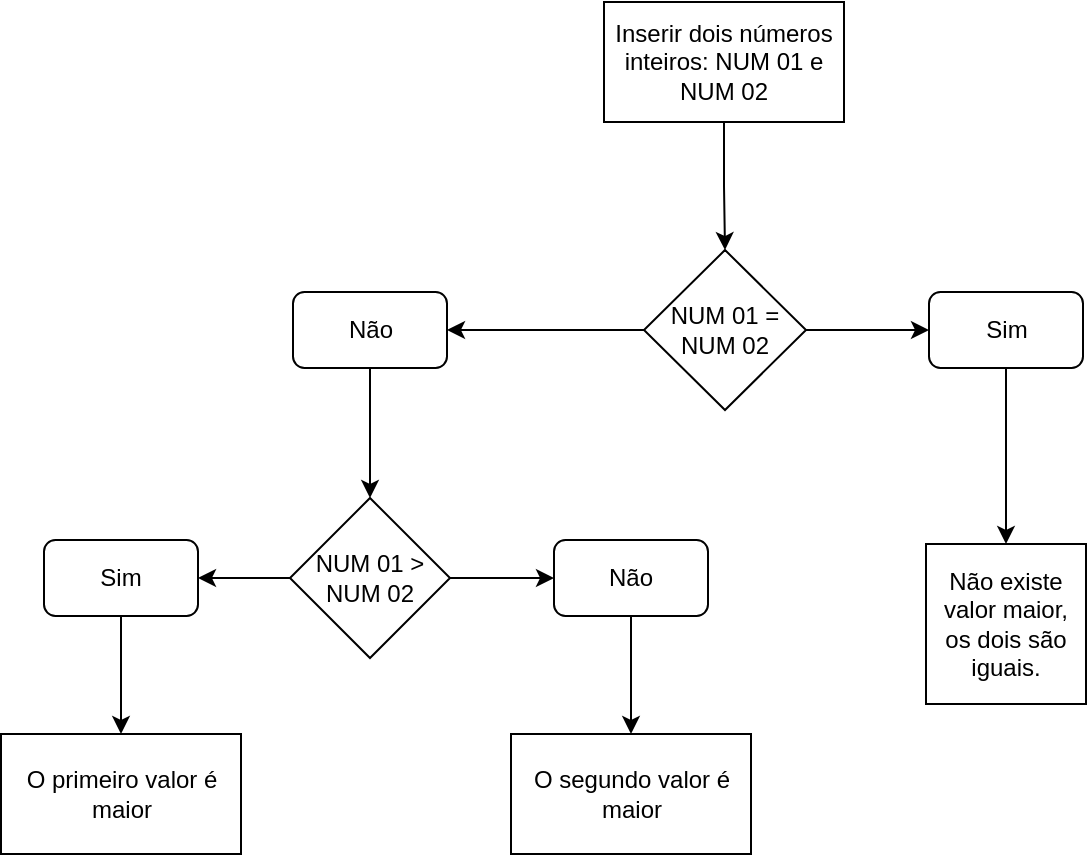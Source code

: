 <mxfile version="21.3.6" type="github">
  <diagram name="Página-1" id="MVuRNI7-Hp2oM3asGtoD">
    <mxGraphModel dx="825" dy="1613" grid="0" gridSize="10" guides="1" tooltips="1" connect="1" arrows="1" fold="1" page="1" pageScale="1" pageWidth="827" pageHeight="1169" math="0" shadow="0">
      <root>
        <mxCell id="0" />
        <mxCell id="1" parent="0" />
        <mxCell id="e64ZUkMBL9_bcTJpg7ub-14" style="edgeStyle=orthogonalEdgeStyle;rounded=0;orthogonalLoop=1;jettySize=auto;html=1;entryX=0.5;entryY=0;entryDx=0;entryDy=0;" edge="1" parent="1" source="e64ZUkMBL9_bcTJpg7ub-1" target="e64ZUkMBL9_bcTJpg7ub-2">
          <mxGeometry relative="1" as="geometry" />
        </mxCell>
        <mxCell id="e64ZUkMBL9_bcTJpg7ub-1" value="Inserir dois números inteiros: NUM 01 e NUM 02" style="whiteSpace=wrap;html=1;" vertex="1" parent="1">
          <mxGeometry x="354" y="-1129" width="120" height="60" as="geometry" />
        </mxCell>
        <mxCell id="e64ZUkMBL9_bcTJpg7ub-15" style="edgeStyle=orthogonalEdgeStyle;rounded=0;orthogonalLoop=1;jettySize=auto;html=1;" edge="1" parent="1" source="e64ZUkMBL9_bcTJpg7ub-2" target="e64ZUkMBL9_bcTJpg7ub-4">
          <mxGeometry relative="1" as="geometry" />
        </mxCell>
        <mxCell id="e64ZUkMBL9_bcTJpg7ub-17" value="" style="edgeStyle=orthogonalEdgeStyle;rounded=0;orthogonalLoop=1;jettySize=auto;html=1;" edge="1" parent="1" source="e64ZUkMBL9_bcTJpg7ub-2" target="e64ZUkMBL9_bcTJpg7ub-10">
          <mxGeometry relative="1" as="geometry" />
        </mxCell>
        <mxCell id="e64ZUkMBL9_bcTJpg7ub-2" value="NUM 01 = NUM 02" style="rhombus;whiteSpace=wrap;html=1;" vertex="1" parent="1">
          <mxGeometry x="374" y="-1005" width="81" height="80" as="geometry" />
        </mxCell>
        <mxCell id="e64ZUkMBL9_bcTJpg7ub-16" style="edgeStyle=orthogonalEdgeStyle;rounded=0;orthogonalLoop=1;jettySize=auto;html=1;entryX=0.5;entryY=0;entryDx=0;entryDy=0;" edge="1" parent="1" source="e64ZUkMBL9_bcTJpg7ub-4" target="e64ZUkMBL9_bcTJpg7ub-7">
          <mxGeometry relative="1" as="geometry" />
        </mxCell>
        <mxCell id="e64ZUkMBL9_bcTJpg7ub-4" value="Sim" style="rounded=1;whiteSpace=wrap;html=1;" vertex="1" parent="1">
          <mxGeometry x="516.5" y="-984" width="77" height="38" as="geometry" />
        </mxCell>
        <mxCell id="e64ZUkMBL9_bcTJpg7ub-7" value="Não existe valor maior, os dois são iguais." style="whiteSpace=wrap;html=1;aspect=fixed;" vertex="1" parent="1">
          <mxGeometry x="515" y="-858" width="80" height="80" as="geometry" />
        </mxCell>
        <mxCell id="e64ZUkMBL9_bcTJpg7ub-18" value="" style="edgeStyle=orthogonalEdgeStyle;rounded=0;orthogonalLoop=1;jettySize=auto;html=1;" edge="1" parent="1" source="e64ZUkMBL9_bcTJpg7ub-10" target="e64ZUkMBL9_bcTJpg7ub-13">
          <mxGeometry relative="1" as="geometry" />
        </mxCell>
        <mxCell id="e64ZUkMBL9_bcTJpg7ub-10" value="Não" style="rounded=1;whiteSpace=wrap;html=1;" vertex="1" parent="1">
          <mxGeometry x="198.5" y="-984" width="77" height="38" as="geometry" />
        </mxCell>
        <mxCell id="e64ZUkMBL9_bcTJpg7ub-21" value="" style="edgeStyle=orthogonalEdgeStyle;rounded=0;orthogonalLoop=1;jettySize=auto;html=1;" edge="1" parent="1" source="e64ZUkMBL9_bcTJpg7ub-13" target="e64ZUkMBL9_bcTJpg7ub-20">
          <mxGeometry relative="1" as="geometry" />
        </mxCell>
        <mxCell id="e64ZUkMBL9_bcTJpg7ub-22" value="" style="edgeStyle=orthogonalEdgeStyle;rounded=0;orthogonalLoop=1;jettySize=auto;html=1;" edge="1" parent="1" source="e64ZUkMBL9_bcTJpg7ub-13" target="e64ZUkMBL9_bcTJpg7ub-19">
          <mxGeometry relative="1" as="geometry" />
        </mxCell>
        <mxCell id="e64ZUkMBL9_bcTJpg7ub-13" value="NUM 01 &amp;gt; NUM 02" style="rhombus;whiteSpace=wrap;html=1;" vertex="1" parent="1">
          <mxGeometry x="197" y="-881" width="80" height="80" as="geometry" />
        </mxCell>
        <mxCell id="e64ZUkMBL9_bcTJpg7ub-26" value="" style="edgeStyle=orthogonalEdgeStyle;rounded=0;orthogonalLoop=1;jettySize=auto;html=1;" edge="1" parent="1" source="e64ZUkMBL9_bcTJpg7ub-19" target="e64ZUkMBL9_bcTJpg7ub-25">
          <mxGeometry relative="1" as="geometry" />
        </mxCell>
        <mxCell id="e64ZUkMBL9_bcTJpg7ub-19" value="Não" style="rounded=1;whiteSpace=wrap;html=1;" vertex="1" parent="1">
          <mxGeometry x="329" y="-860" width="77" height="38" as="geometry" />
        </mxCell>
        <mxCell id="e64ZUkMBL9_bcTJpg7ub-24" value="" style="edgeStyle=orthogonalEdgeStyle;rounded=0;orthogonalLoop=1;jettySize=auto;html=1;" edge="1" parent="1" source="e64ZUkMBL9_bcTJpg7ub-20" target="e64ZUkMBL9_bcTJpg7ub-23">
          <mxGeometry relative="1" as="geometry" />
        </mxCell>
        <mxCell id="e64ZUkMBL9_bcTJpg7ub-20" value="Sim" style="rounded=1;whiteSpace=wrap;html=1;" vertex="1" parent="1">
          <mxGeometry x="74" y="-860" width="77" height="38" as="geometry" />
        </mxCell>
        <mxCell id="e64ZUkMBL9_bcTJpg7ub-23" value="O primeiro valor é maior" style="rounded=0;whiteSpace=wrap;html=1;" vertex="1" parent="1">
          <mxGeometry x="52.5" y="-763" width="120" height="60" as="geometry" />
        </mxCell>
        <mxCell id="e64ZUkMBL9_bcTJpg7ub-25" value="O segundo valor é maior" style="rounded=0;whiteSpace=wrap;html=1;" vertex="1" parent="1">
          <mxGeometry x="307.5" y="-763" width="120" height="60" as="geometry" />
        </mxCell>
      </root>
    </mxGraphModel>
  </diagram>
</mxfile>
